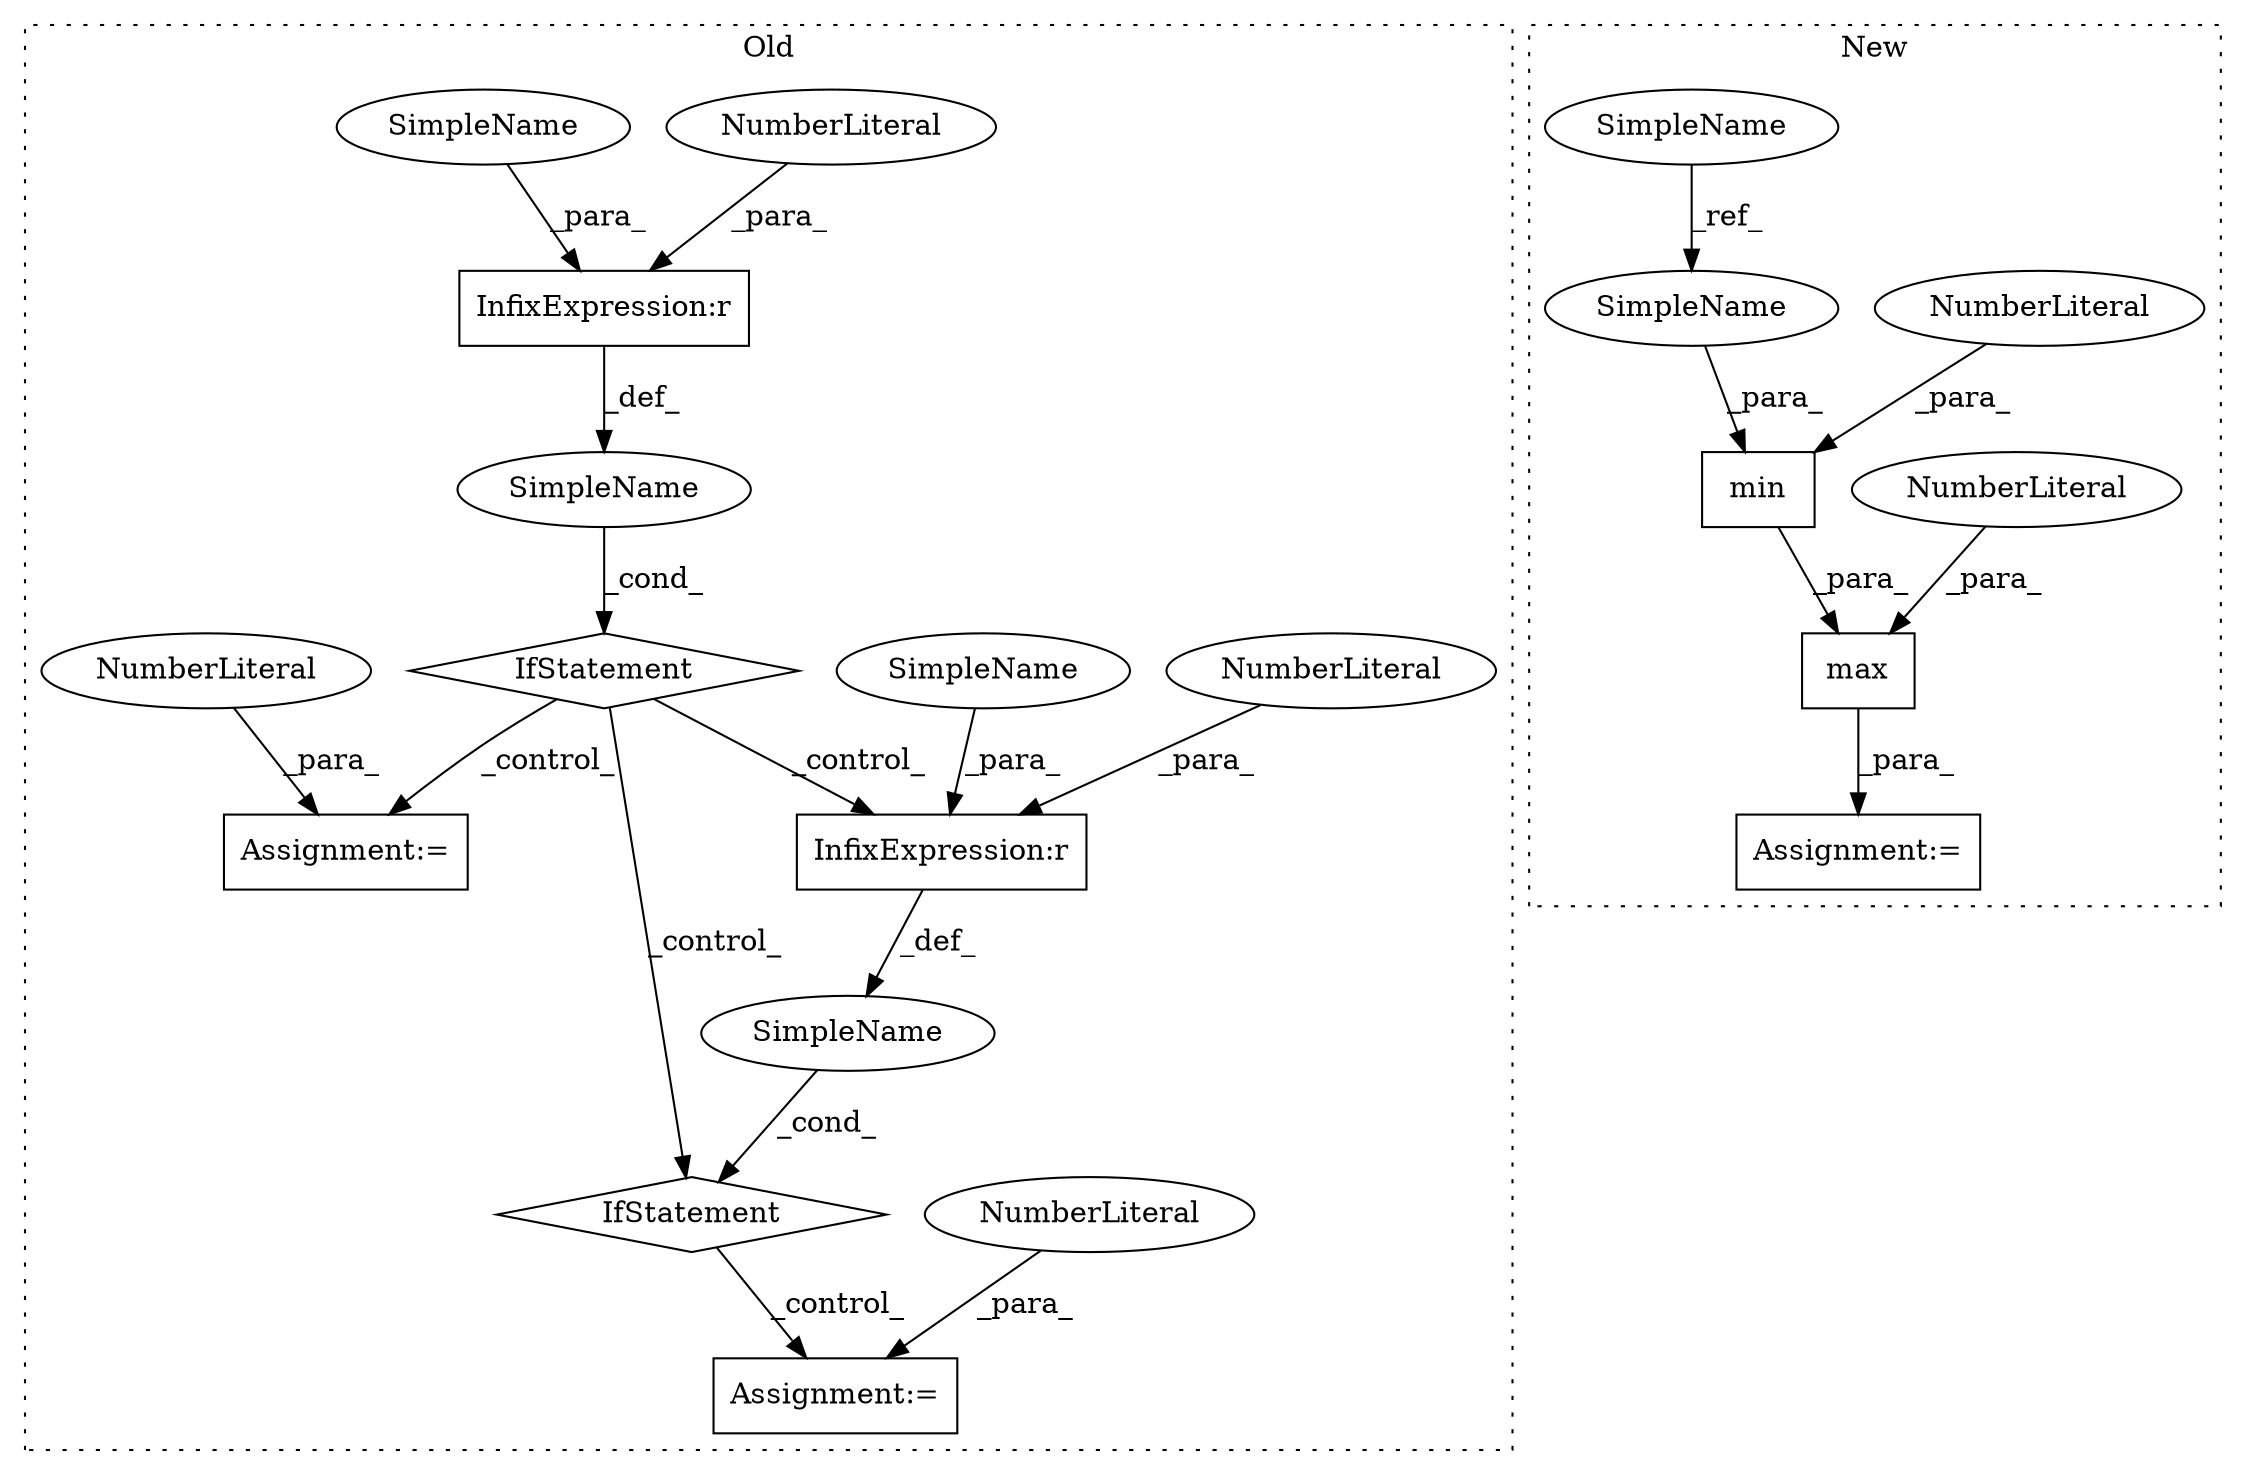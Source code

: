 digraph G {
subgraph cluster0 {
1 [label="IfStatement" a="25" s="18378,18396" l="4,2" shape="diamond"];
4 [label="Assignment:=" a="7" s="18476" l="1" shape="box"];
5 [label="SimpleName" a="42" s="" l="" shape="ellipse"];
6 [label="InfixExpression:r" a="27" s="18392" l="3" shape="box"];
7 [label="Assignment:=" a="7" s="18416" l="1" shape="box"];
8 [label="NumberLiteral" a="34" s="18395" l="1" shape="ellipse"];
10 [label="InfixExpression:r" a="27" s="18450" l="3" shape="box"];
11 [label="NumberLiteral" a="34" s="18453" l="3" shape="ellipse"];
12 [label="SimpleName" a="42" s="" l="" shape="ellipse"];
13 [label="IfStatement" a="25" s="18436,18456" l="4,2" shape="diamond"];
14 [label="NumberLiteral" a="34" s="18417" l="1" shape="ellipse"];
15 [label="NumberLiteral" a="34" s="18477" l="3" shape="ellipse"];
20 [label="SimpleName" a="42" s="18440" l="10" shape="ellipse"];
21 [label="SimpleName" a="42" s="18382" l="10" shape="ellipse"];
label = "Old";
style="dotted";
}
subgraph cluster1 {
2 [label="max" a="32" s="18198,18223" l="4,1" shape="box"];
3 [label="Assignment:=" a="7" s="18197" l="1" shape="box"];
9 [label="NumberLiteral" a="34" s="18222" l="1" shape="ellipse"];
16 [label="min" a="32" s="18202,18220" l="4,1" shape="box"];
17 [label="NumberLiteral" a="34" s="18206" l="3" shape="ellipse"];
18 [label="SimpleName" a="42" s="17800" l="10" shape="ellipse"];
19 [label="SimpleName" a="42" s="18210" l="10" shape="ellipse"];
label = "New";
style="dotted";
}
1 -> 7 [label="_control_"];
1 -> 10 [label="_control_"];
1 -> 13 [label="_control_"];
2 -> 3 [label="_para_"];
5 -> 1 [label="_cond_"];
6 -> 5 [label="_def_"];
8 -> 6 [label="_para_"];
9 -> 2 [label="_para_"];
10 -> 12 [label="_def_"];
11 -> 10 [label="_para_"];
12 -> 13 [label="_cond_"];
13 -> 4 [label="_control_"];
14 -> 7 [label="_para_"];
15 -> 4 [label="_para_"];
16 -> 2 [label="_para_"];
17 -> 16 [label="_para_"];
18 -> 19 [label="_ref_"];
19 -> 16 [label="_para_"];
20 -> 10 [label="_para_"];
21 -> 6 [label="_para_"];
}